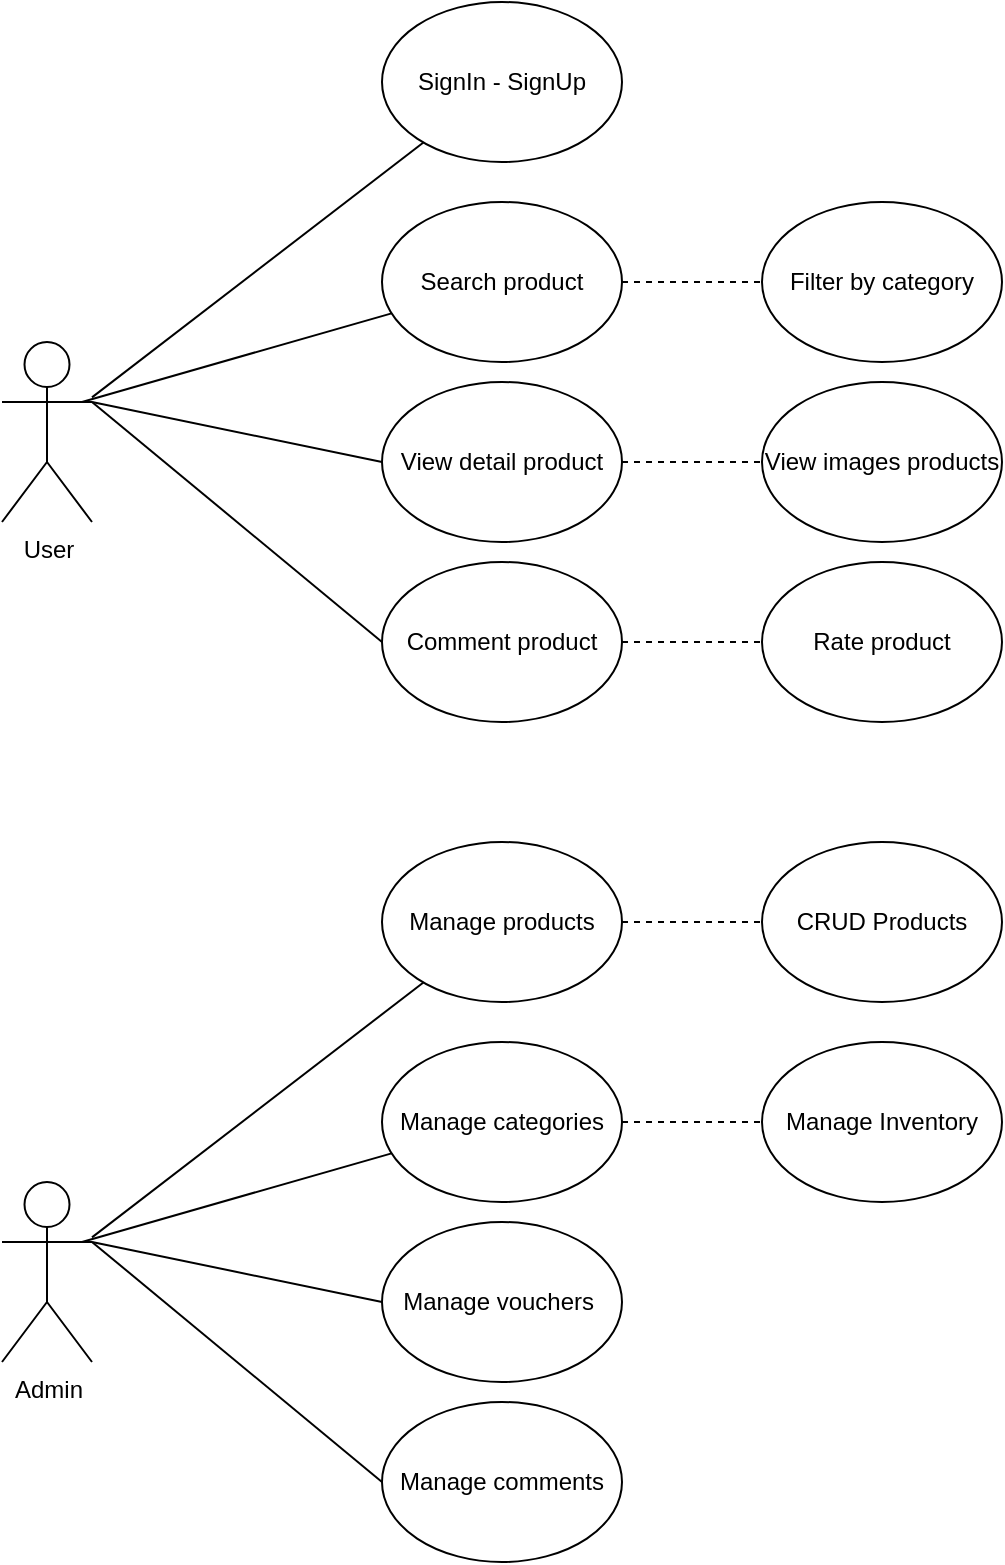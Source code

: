 <mxfile version="28.0.7" pages="4">
  <diagram name="ERD" id="xKZpYpew4H5Uc_DanPvj">
    <mxGraphModel dx="2037" dy="2230" grid="1" gridSize="10" guides="1" tooltips="1" connect="1" arrows="1" fold="1" page="1" pageScale="1" pageWidth="827" pageHeight="1169" background="none" math="0" shadow="0">
      <root>
        <mxCell id="0" />
        <mxCell id="1" parent="0" />
        <mxCell id="jG_9sbvae6xoVpFAYAI8-2" value="User&lt;div&gt;&lt;br&gt;&lt;/div&gt;" style="shape=umlActor;verticalLabelPosition=bottom;verticalAlign=top;html=1;outlineConnect=0;" vertex="1" parent="1">
          <mxGeometry y="80" width="45" height="90" as="geometry" />
        </mxCell>
        <mxCell id="jG_9sbvae6xoVpFAYAI8-4" value="" style="endArrow=none;html=1;rounded=0;" edge="1" parent="1" source="jG_9sbvae6xoVpFAYAI8-2" target="jG_9sbvae6xoVpFAYAI8-5">
          <mxGeometry width="50" height="50" relative="1" as="geometry">
            <mxPoint x="390" y="210" as="sourcePoint" />
            <mxPoint x="120" y="40" as="targetPoint" />
          </mxGeometry>
        </mxCell>
        <mxCell id="jG_9sbvae6xoVpFAYAI8-5" value="SignIn - SignUp" style="ellipse;whiteSpace=wrap;html=1;" vertex="1" parent="1">
          <mxGeometry x="190" y="-90" width="120" height="80" as="geometry" />
        </mxCell>
        <mxCell id="jG_9sbvae6xoVpFAYAI8-9" value="" style="endArrow=none;html=1;rounded=0;exitX=0.889;exitY=0.333;exitDx=0;exitDy=0;exitPerimeter=0;" edge="1" target="jG_9sbvae6xoVpFAYAI8-10" parent="1" source="jG_9sbvae6xoVpFAYAI8-2">
          <mxGeometry width="50" height="50" relative="1" as="geometry">
            <mxPoint x="60" y="130" as="sourcePoint" />
            <mxPoint x="270" y="150" as="targetPoint" />
          </mxGeometry>
        </mxCell>
        <mxCell id="jG_9sbvae6xoVpFAYAI8-10" value="Search product" style="ellipse;whiteSpace=wrap;html=1;" vertex="1" parent="1">
          <mxGeometry x="190" y="10" width="120" height="80" as="geometry" />
        </mxCell>
        <mxCell id="jG_9sbvae6xoVpFAYAI8-11" value="" style="endArrow=none;html=1;rounded=0;exitX=1;exitY=0.333;exitDx=0;exitDy=0;exitPerimeter=0;entryX=0;entryY=0.5;entryDx=0;entryDy=0;" edge="1" parent="1" source="jG_9sbvae6xoVpFAYAI8-2" target="jG_9sbvae6xoVpFAYAI8-12">
          <mxGeometry width="50" height="50" relative="1" as="geometry">
            <mxPoint x="109.99" y="204.38" as="sourcePoint" />
            <mxPoint x="210" y="150" as="targetPoint" />
          </mxGeometry>
        </mxCell>
        <mxCell id="jG_9sbvae6xoVpFAYAI8-12" value="View detail product" style="ellipse;whiteSpace=wrap;html=1;" vertex="1" parent="1">
          <mxGeometry x="190" y="100" width="120" height="80" as="geometry" />
        </mxCell>
        <mxCell id="jG_9sbvae6xoVpFAYAI8-13" value="Comment product" style="ellipse;whiteSpace=wrap;html=1;" vertex="1" parent="1">
          <mxGeometry x="190" y="190" width="120" height="80" as="geometry" />
        </mxCell>
        <mxCell id="jG_9sbvae6xoVpFAYAI8-14" value="" style="endArrow=none;html=1;rounded=0;entryX=0;entryY=0.5;entryDx=0;entryDy=0;exitX=1;exitY=0.333;exitDx=0;exitDy=0;exitPerimeter=0;" edge="1" target="jG_9sbvae6xoVpFAYAI8-13" parent="1" source="jG_9sbvae6xoVpFAYAI8-2">
          <mxGeometry width="50" height="50" relative="1" as="geometry">
            <mxPoint x="80" y="180" as="sourcePoint" />
            <mxPoint x="210" y="240" as="targetPoint" />
          </mxGeometry>
        </mxCell>
        <mxCell id="jG_9sbvae6xoVpFAYAI8-15" value="" style="endArrow=none;dashed=1;html=1;rounded=0;exitX=1;exitY=0.5;exitDx=0;exitDy=0;entryX=0;entryY=0.5;entryDx=0;entryDy=0;" edge="1" parent="1" source="jG_9sbvae6xoVpFAYAI8-10" target="jG_9sbvae6xoVpFAYAI8-16">
          <mxGeometry width="50" height="50" relative="1" as="geometry">
            <mxPoint x="440" y="20" as="sourcePoint" />
            <mxPoint x="370" y="50" as="targetPoint" />
          </mxGeometry>
        </mxCell>
        <mxCell id="jG_9sbvae6xoVpFAYAI8-16" value="Filter by category" style="ellipse;whiteSpace=wrap;html=1;" vertex="1" parent="1">
          <mxGeometry x="380" y="10" width="120" height="80" as="geometry" />
        </mxCell>
        <mxCell id="jG_9sbvae6xoVpFAYAI8-17" value="" style="endArrow=none;dashed=1;html=1;rounded=0;exitX=1;exitY=0.5;exitDx=0;exitDy=0;entryX=0;entryY=0.5;entryDx=0;entryDy=0;" edge="1" target="jG_9sbvae6xoVpFAYAI8-18" parent="1" source="jG_9sbvae6xoVpFAYAI8-12">
          <mxGeometry width="50" height="50" relative="1" as="geometry">
            <mxPoint x="301" y="155" as="sourcePoint" />
            <mxPoint x="370" y="140" as="targetPoint" />
          </mxGeometry>
        </mxCell>
        <mxCell id="jG_9sbvae6xoVpFAYAI8-18" value="View images products" style="ellipse;whiteSpace=wrap;html=1;" vertex="1" parent="1">
          <mxGeometry x="380" y="100" width="120" height="80" as="geometry" />
        </mxCell>
        <mxCell id="jG_9sbvae6xoVpFAYAI8-19" value="Rate product" style="ellipse;whiteSpace=wrap;html=1;" vertex="1" parent="1">
          <mxGeometry x="380" y="190" width="120" height="80" as="geometry" />
        </mxCell>
        <mxCell id="jG_9sbvae6xoVpFAYAI8-20" value="" style="endArrow=none;dashed=1;html=1;rounded=0;exitX=1;exitY=0.5;exitDx=0;exitDy=0;entryX=0;entryY=0.5;entryDx=0;entryDy=0;" edge="1" target="jG_9sbvae6xoVpFAYAI8-19" parent="1" source="jG_9sbvae6xoVpFAYAI8-13">
          <mxGeometry width="50" height="50" relative="1" as="geometry">
            <mxPoint x="320" y="220" as="sourcePoint" />
            <mxPoint x="380" y="220" as="targetPoint" />
          </mxGeometry>
        </mxCell>
        <mxCell id="jG_9sbvae6xoVpFAYAI8-21" value="Admin" style="shape=umlActor;verticalLabelPosition=bottom;verticalAlign=top;html=1;outlineConnect=0;" vertex="1" parent="1">
          <mxGeometry y="500" width="45" height="90" as="geometry" />
        </mxCell>
        <mxCell id="jG_9sbvae6xoVpFAYAI8-22" value="" style="endArrow=none;html=1;rounded=0;" edge="1" source="jG_9sbvae6xoVpFAYAI8-21" target="jG_9sbvae6xoVpFAYAI8-23" parent="1">
          <mxGeometry width="50" height="50" relative="1" as="geometry">
            <mxPoint x="390" y="630" as="sourcePoint" />
            <mxPoint x="120" y="460" as="targetPoint" />
          </mxGeometry>
        </mxCell>
        <mxCell id="jG_9sbvae6xoVpFAYAI8-23" value="Manage products" style="ellipse;whiteSpace=wrap;html=1;" vertex="1" parent="1">
          <mxGeometry x="190" y="330" width="120" height="80" as="geometry" />
        </mxCell>
        <mxCell id="jG_9sbvae6xoVpFAYAI8-24" value="" style="endArrow=none;html=1;rounded=0;exitX=0.889;exitY=0.333;exitDx=0;exitDy=0;exitPerimeter=0;" edge="1" source="jG_9sbvae6xoVpFAYAI8-21" target="jG_9sbvae6xoVpFAYAI8-25" parent="1">
          <mxGeometry width="50" height="50" relative="1" as="geometry">
            <mxPoint x="60" y="550" as="sourcePoint" />
            <mxPoint x="270" y="570" as="targetPoint" />
          </mxGeometry>
        </mxCell>
        <mxCell id="jG_9sbvae6xoVpFAYAI8-25" value="Manage categories" style="ellipse;whiteSpace=wrap;html=1;" vertex="1" parent="1">
          <mxGeometry x="190" y="430" width="120" height="80" as="geometry" />
        </mxCell>
        <mxCell id="jG_9sbvae6xoVpFAYAI8-26" value="" style="endArrow=none;html=1;rounded=0;exitX=1;exitY=0.333;exitDx=0;exitDy=0;exitPerimeter=0;entryX=0;entryY=0.5;entryDx=0;entryDy=0;" edge="1" source="jG_9sbvae6xoVpFAYAI8-21" target="jG_9sbvae6xoVpFAYAI8-27" parent="1">
          <mxGeometry width="50" height="50" relative="1" as="geometry">
            <mxPoint x="109.99" y="624.38" as="sourcePoint" />
            <mxPoint x="210" y="570" as="targetPoint" />
          </mxGeometry>
        </mxCell>
        <mxCell id="jG_9sbvae6xoVpFAYAI8-27" value="Manage vouchers&amp;nbsp;" style="ellipse;whiteSpace=wrap;html=1;" vertex="1" parent="1">
          <mxGeometry x="190" y="520" width="120" height="80" as="geometry" />
        </mxCell>
        <mxCell id="jG_9sbvae6xoVpFAYAI8-28" value="Manage comments" style="ellipse;whiteSpace=wrap;html=1;" vertex="1" parent="1">
          <mxGeometry x="190" y="610" width="120" height="80" as="geometry" />
        </mxCell>
        <mxCell id="jG_9sbvae6xoVpFAYAI8-29" value="" style="endArrow=none;html=1;rounded=0;entryX=0;entryY=0.5;entryDx=0;entryDy=0;exitX=1;exitY=0.333;exitDx=0;exitDy=0;exitPerimeter=0;" edge="1" source="jG_9sbvae6xoVpFAYAI8-21" target="jG_9sbvae6xoVpFAYAI8-28" parent="1">
          <mxGeometry width="50" height="50" relative="1" as="geometry">
            <mxPoint x="80" y="600" as="sourcePoint" />
            <mxPoint x="210" y="660" as="targetPoint" />
          </mxGeometry>
        </mxCell>
        <mxCell id="jG_9sbvae6xoVpFAYAI8-30" value="" style="endArrow=none;dashed=1;html=1;rounded=0;exitX=1;exitY=0.5;exitDx=0;exitDy=0;entryX=0;entryY=0.5;entryDx=0;entryDy=0;" edge="1" source="jG_9sbvae6xoVpFAYAI8-25" target="jG_9sbvae6xoVpFAYAI8-31" parent="1">
          <mxGeometry width="50" height="50" relative="1" as="geometry">
            <mxPoint x="440" y="440" as="sourcePoint" />
            <mxPoint x="370" y="470" as="targetPoint" />
          </mxGeometry>
        </mxCell>
        <mxCell id="jG_9sbvae6xoVpFAYAI8-31" value="Manage Inventory" style="ellipse;whiteSpace=wrap;html=1;" vertex="1" parent="1">
          <mxGeometry x="380" y="430" width="120" height="80" as="geometry" />
        </mxCell>
        <mxCell id="jG_9sbvae6xoVpFAYAI8-37" value="" style="endArrow=none;dashed=1;html=1;rounded=0;exitX=1;exitY=0.5;exitDx=0;exitDy=0;entryX=0;entryY=0.5;entryDx=0;entryDy=0;" edge="1" parent="1" source="jG_9sbvae6xoVpFAYAI8-23" target="jG_9sbvae6xoVpFAYAI8-38">
          <mxGeometry width="50" height="50" relative="1" as="geometry">
            <mxPoint x="340" y="369.76" as="sourcePoint" />
            <mxPoint x="370" y="370" as="targetPoint" />
          </mxGeometry>
        </mxCell>
        <mxCell id="jG_9sbvae6xoVpFAYAI8-38" value="CRUD Products" style="ellipse;whiteSpace=wrap;html=1;" vertex="1" parent="1">
          <mxGeometry x="380" y="330" width="120" height="80" as="geometry" />
        </mxCell>
      </root>
    </mxGraphModel>
  </diagram>
  <diagram id="SeEo3FY395o8AyCoRJQV" name="Trang-2">
    <mxGraphModel dx="1426" dy="743" grid="1" gridSize="10" guides="1" tooltips="1" connect="1" arrows="1" fold="1" page="1" pageScale="1" pageWidth="827" pageHeight="1169" math="0" shadow="0">
      <root>
        <mxCell id="0" />
        <mxCell id="1" parent="0" />
      </root>
    </mxGraphModel>
  </diagram>
  <diagram id="asxrbdTrt7ZCULQZKLX9" name="Trang-3">
    <mxGraphModel dx="1426" dy="743" grid="1" gridSize="10" guides="1" tooltips="1" connect="1" arrows="1" fold="1" page="1" pageScale="1" pageWidth="827" pageHeight="1169" math="0" shadow="0">
      <root>
        <mxCell id="0" />
        <mxCell id="1" parent="0" />
      </root>
    </mxGraphModel>
  </diagram>
  <diagram id="EyHkIHqzJiNoFmHrzL4W" name="Trang-4">
    <mxGraphModel dx="1426" dy="743" grid="1" gridSize="10" guides="1" tooltips="1" connect="1" arrows="1" fold="1" page="1" pageScale="1" pageWidth="827" pageHeight="1169" math="0" shadow="0">
      <root>
        <mxCell id="0" />
        <mxCell id="1" parent="0" />
      </root>
    </mxGraphModel>
  </diagram>
</mxfile>
